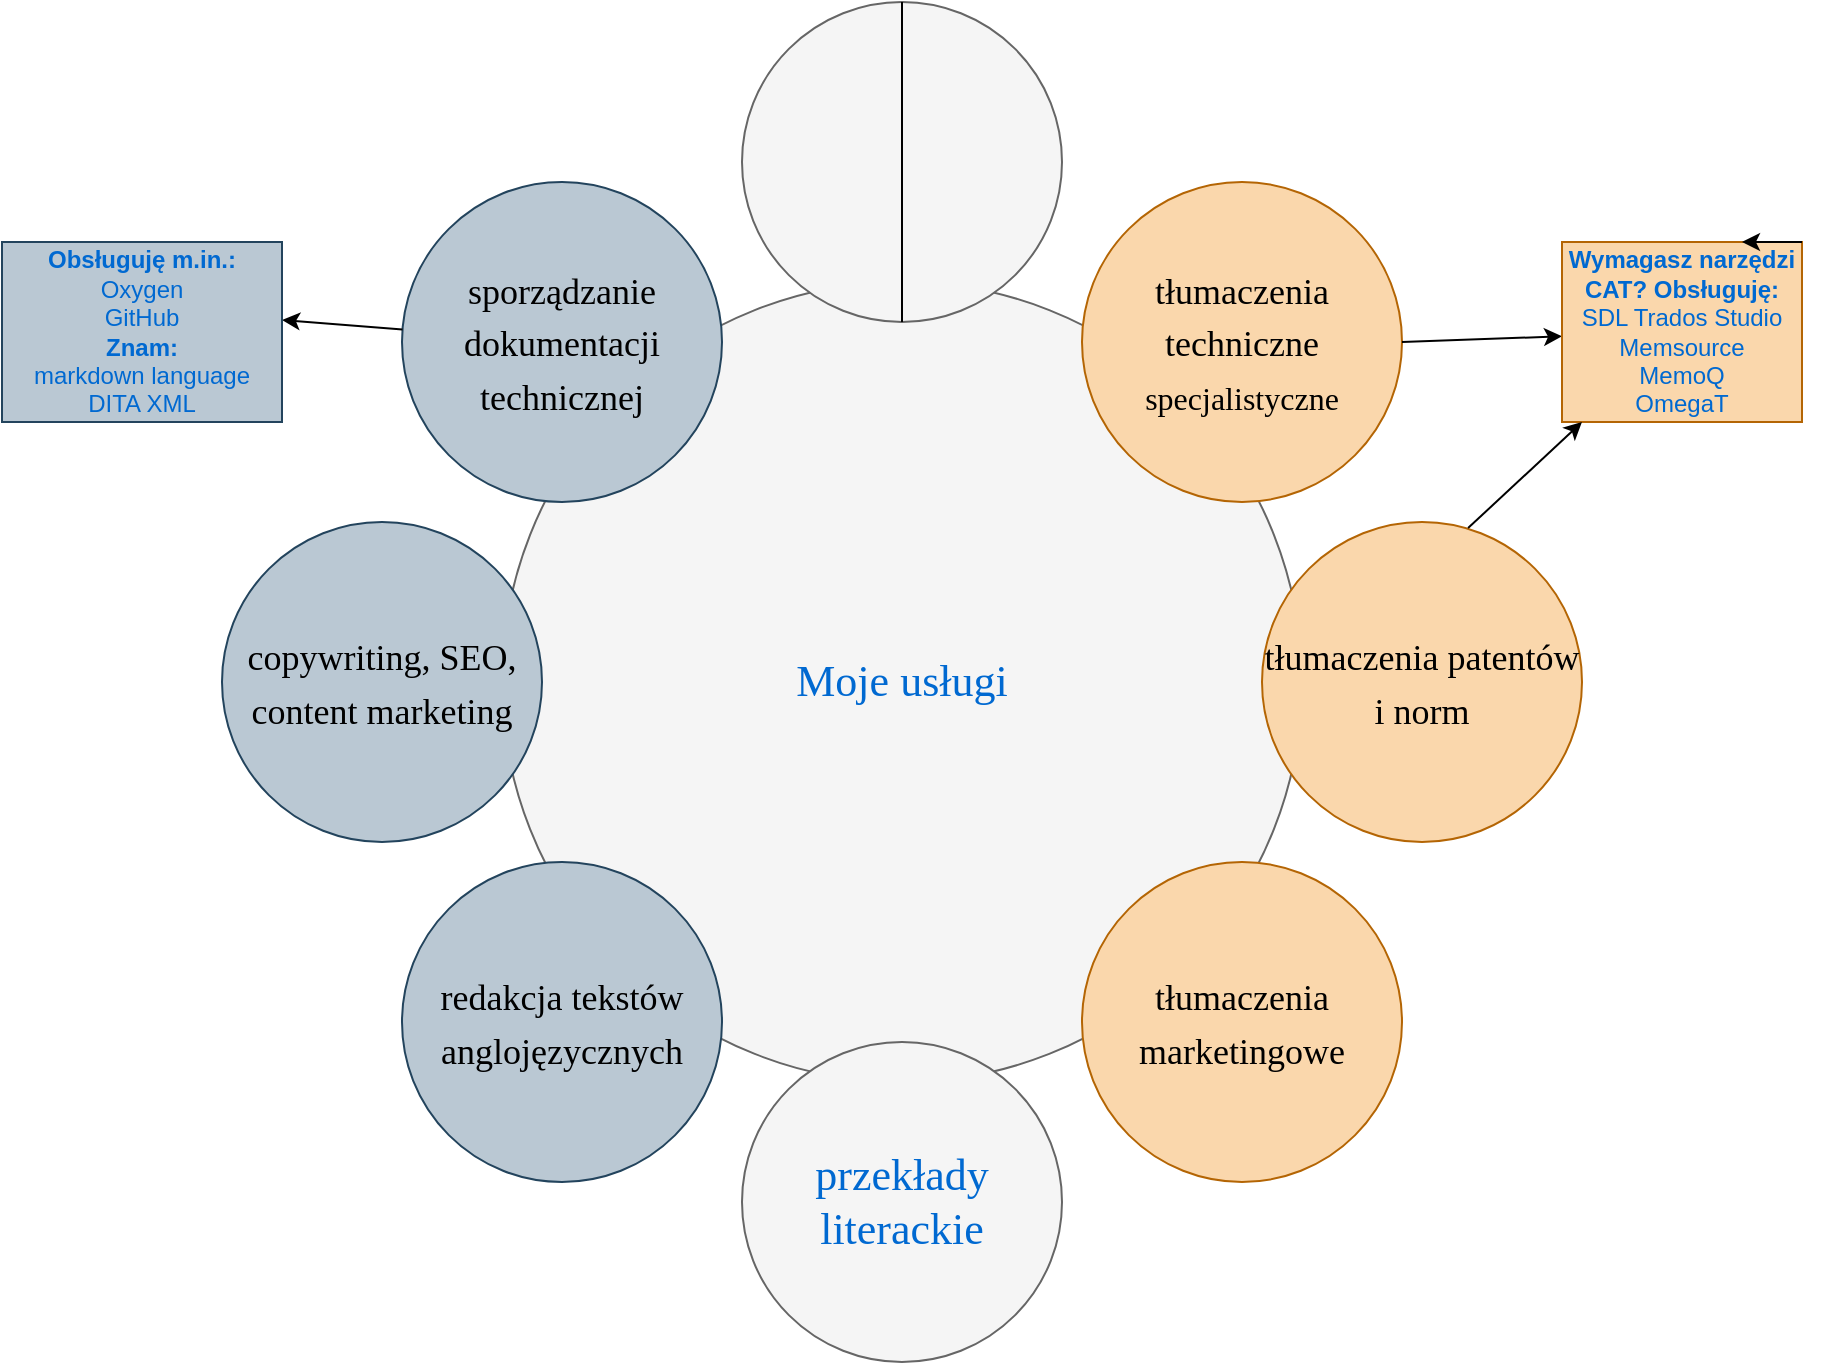 <mxfile version="24.0.7" type="github">
  <diagram name="Page-1" id="dd472eb7-4b8b-5cd9-a60b-b15522922e76">
    <mxGraphModel dx="1050" dy="558" grid="1" gridSize="10" guides="1" tooltips="1" connect="1" arrows="1" fold="1" page="1" pageScale="1" pageWidth="1100" pageHeight="850" background="none" math="0" shadow="0">
      <root>
        <mxCell id="0" />
        <mxCell id="1" parent="0" />
        <mxCell id="374e34682ed331ee-1" value="Moje usługi" style="ellipse;whiteSpace=wrap;html=1;rounded=0;shadow=0;dashed=0;comic=0;fontFamily=Verdana;fontSize=22;fontColor=#0069D1;fillColor=#f5f5f5;strokeColor=#666666;" parent="1" vertex="1">
          <mxGeometry x="330" y="180" width="400" height="400" as="geometry" />
        </mxCell>
        <mxCell id="45236fa5f4b8e91a-1" value="" style="ellipse;whiteSpace=wrap;html=1;rounded=0;shadow=0;dashed=0;comic=0;fontFamily=Verdana;fontSize=22;fontColor=#0069D1;fillColor=#f5f5f5;strokeColor=#666666;" parent="1" vertex="1">
          <mxGeometry x="450" y="40" width="160" height="160" as="geometry" />
        </mxCell>
        <mxCell id="45236fa5f4b8e91a-2" value="przekłady literackie" style="ellipse;whiteSpace=wrap;html=1;rounded=0;shadow=0;dashed=0;comic=0;fontFamily=Verdana;fontSize=22;fontColor=#0069D1;fillColor=#f5f5f5;strokeColor=#666666;" parent="1" vertex="1">
          <mxGeometry x="450" y="560" width="160" height="160" as="geometry" />
        </mxCell>
        <mxCell id="45236fa5f4b8e91a-3" value="&lt;font style=&quot;font-size: 18px;&quot;&gt;tłumaczenia patentów i norm&lt;br&gt;&lt;/font&gt;" style="ellipse;whiteSpace=wrap;html=1;rounded=0;shadow=0;dashed=0;comic=0;fontFamily=Verdana;fontSize=22;fillColor=#fad7ac;strokeColor=#b46504;" parent="1" vertex="1">
          <mxGeometry x="710" y="300" width="160" height="160" as="geometry" />
        </mxCell>
        <mxCell id="45236fa5f4b8e91a-4" value="&lt;font style=&quot;font-size: 18px;&quot;&gt;copywriting, SEO, content marketing&lt;br&gt;&lt;/font&gt;" style="ellipse;whiteSpace=wrap;html=1;rounded=0;shadow=0;dashed=0;comic=0;fontFamily=Verdana;fontSize=22;fillColor=#bac8d3;strokeColor=#23445d;" parent="1" vertex="1">
          <mxGeometry x="190" y="300" width="160" height="160" as="geometry" />
        </mxCell>
        <mxCell id="45236fa5f4b8e91a-5" value="&lt;div&gt;&lt;font style=&quot;font-size: 18px;&quot;&gt;&lt;br&gt;&lt;/font&gt;&lt;/div&gt;&lt;div&gt;&lt;font style=&quot;font-size: 18px;&quot;&gt;sporządzanie dokumentacji techniczn&lt;/font&gt;&lt;font style=&quot;font-size: 18px;&quot;&gt;ej&lt;/font&gt;&lt;/div&gt;&lt;div&gt;&lt;br&gt;&lt;/div&gt;" style="ellipse;whiteSpace=wrap;html=1;rounded=0;shadow=0;dashed=0;comic=0;fontFamily=Verdana;fontSize=22;fillColor=#bac8d3;strokeColor=#23445d;" parent="1" vertex="1">
          <mxGeometry x="280" y="130" width="160" height="160" as="geometry" />
        </mxCell>
        <mxCell id="45236fa5f4b8e91a-6" value="&lt;div&gt;&lt;font face=&quot;Verdana&quot; style=&quot;font-size: 18px;&quot;&gt;tłumaczenia &lt;/font&gt;&lt;font face=&quot;3_kRnwSZ05rTefSs1a9Z&quot; style=&quot;font-size: 18px;&quot;&gt;techniczne&lt;/font&gt;&lt;/div&gt;&lt;div&gt;&lt;font face=&quot;3_kRnwSZ05rTefSs1a9Z&quot; size=&quot;3&quot;&gt;specjalistyczne&lt;br&gt;&lt;/font&gt;&lt;/div&gt;" style="ellipse;whiteSpace=wrap;html=1;rounded=0;shadow=0;dashed=0;comic=0;fontFamily=Verdana;fontSize=22;fillColor=#fad7ac;strokeColor=#b46504;" parent="1" vertex="1">
          <mxGeometry x="620" y="130" width="160" height="160" as="geometry" />
        </mxCell>
        <mxCell id="45236fa5f4b8e91a-7" value="&lt;font style=&quot;font-size: 18px;&quot;&gt;tłumaczenia marketingowe&lt;br&gt;&lt;/font&gt;" style="ellipse;whiteSpace=wrap;html=1;rounded=0;shadow=0;dashed=0;comic=0;fontFamily=Verdana;fontSize=22;fillColor=#fad7ac;strokeColor=#b46504;" parent="1" vertex="1">
          <mxGeometry x="620" y="470" width="160" height="160" as="geometry" />
        </mxCell>
        <mxCell id="45236fa5f4b8e91a-8" value="&lt;font style=&quot;font-size: 12px;&quot;&gt;&lt;font style=&quot;font-size: 18px;&quot;&gt;redakcja tekstów anglojęzycznych&lt;/font&gt;&lt;br&gt;&lt;/font&gt;" style="ellipse;whiteSpace=wrap;html=1;rounded=0;shadow=0;dashed=0;comic=0;fontFamily=Verdana;fontSize=22;fillColor=#bac8d3;strokeColor=#23445d;" parent="1" vertex="1">
          <mxGeometry x="280" y="470" width="160" height="160" as="geometry" />
        </mxCell>
        <mxCell id="bTzxaUfQtD9iZVpZiJUE-4" value="" style="endArrow=classic;html=1;rounded=0;" edge="1" parent="1" target="bTzxaUfQtD9iZVpZiJUE-5">
          <mxGeometry width="50" height="50" relative="1" as="geometry">
            <mxPoint x="780" y="210" as="sourcePoint" />
            <mxPoint x="830" y="160" as="targetPoint" />
          </mxGeometry>
        </mxCell>
        <mxCell id="bTzxaUfQtD9iZVpZiJUE-5" value="&lt;font color=&quot;#0069d1&quot;&gt;&lt;b&gt;Wymagasz narzędzi CAT? Obsługuję:&lt;br&gt;&lt;/b&gt;&lt;/font&gt;&lt;div&gt;&lt;font color=&quot;#0069d1&quot;&gt;SDL Trados Studio&lt;/font&gt;&lt;/div&gt;&lt;div&gt;&lt;font color=&quot;#0069d1&quot;&gt;Memsource&lt;/font&gt;&lt;/div&gt;&lt;div&gt;&lt;font color=&quot;#0069d1&quot;&gt;MemoQ&lt;/font&gt;&lt;/div&gt;&lt;div&gt;&lt;font color=&quot;#0069d1&quot;&gt;OmegaT&lt;br&gt;&lt;/font&gt;&lt;/div&gt;" style="rounded=0;whiteSpace=wrap;html=1;fillColor=#fad7ac;strokeColor=#b46504;" vertex="1" parent="1">
          <mxGeometry x="860" y="160" width="120" height="90" as="geometry" />
        </mxCell>
        <mxCell id="bTzxaUfQtD9iZVpZiJUE-6" style="edgeStyle=orthogonalEdgeStyle;rounded=0;orthogonalLoop=1;jettySize=auto;html=1;exitX=1;exitY=0;exitDx=0;exitDy=0;entryX=0.75;entryY=0;entryDx=0;entryDy=0;" edge="1" parent="1" source="bTzxaUfQtD9iZVpZiJUE-5" target="bTzxaUfQtD9iZVpZiJUE-5">
          <mxGeometry relative="1" as="geometry" />
        </mxCell>
        <mxCell id="bTzxaUfQtD9iZVpZiJUE-11" value="" style="endArrow=classic;html=1;rounded=0;entryX=1;entryY=0.433;entryDx=0;entryDy=0;entryPerimeter=0;" edge="1" parent="1" source="45236fa5f4b8e91a-5" target="bTzxaUfQtD9iZVpZiJUE-13">
          <mxGeometry width="50" height="50" relative="1" as="geometry">
            <mxPoint x="250" y="190" as="sourcePoint" />
            <mxPoint x="220" y="160" as="targetPoint" />
          </mxGeometry>
        </mxCell>
        <mxCell id="bTzxaUfQtD9iZVpZiJUE-13" value="&lt;font color=&quot;#0069d1&quot;&gt;&lt;b&gt;Obsługuję m.in.:&lt;br&gt;&lt;/b&gt;&lt;/font&gt;&lt;div&gt;&lt;font color=&quot;#0069d1&quot;&gt;Oxygen&lt;br&gt;&lt;/font&gt;&lt;/div&gt;&lt;div&gt;&lt;font color=&quot;#0069d1&quot;&gt;GitHub&lt;/font&gt;&lt;/div&gt;&lt;div&gt;&lt;font color=&quot;#0069d1&quot;&gt;&lt;b&gt;Znam:&lt;br&gt;&lt;/b&gt;&lt;/font&gt;&lt;/div&gt;&lt;div&gt;&lt;font color=&quot;#0069d1&quot;&gt;markdown language&lt;/font&gt;&lt;/div&gt;&lt;div&gt;&lt;font color=&quot;#0069d1&quot;&gt;DITA XML&lt;/font&gt;&lt;br&gt;&lt;/div&gt;" style="rounded=0;whiteSpace=wrap;html=1;fillColor=#bac8d3;strokeColor=#23445d;" vertex="1" parent="1">
          <mxGeometry x="80" y="160" width="140" height="90" as="geometry" />
        </mxCell>
        <mxCell id="bTzxaUfQtD9iZVpZiJUE-15" value="" style="endArrow=classic;html=1;rounded=0;exitX=0.644;exitY=0.019;exitDx=0;exitDy=0;exitPerimeter=0;" edge="1" parent="1" source="45236fa5f4b8e91a-3">
          <mxGeometry width="50" height="50" relative="1" as="geometry">
            <mxPoint x="820" y="300" as="sourcePoint" />
            <mxPoint x="870" y="250" as="targetPoint" />
          </mxGeometry>
        </mxCell>
        <mxCell id="bTzxaUfQtD9iZVpZiJUE-16" value="" style="endArrow=none;html=1;rounded=0;entryX=0.5;entryY=0;entryDx=0;entryDy=0;exitX=0.5;exitY=1;exitDx=0;exitDy=0;" edge="1" parent="1" source="45236fa5f4b8e91a-1" target="45236fa5f4b8e91a-1">
          <mxGeometry width="50" height="50" relative="1" as="geometry">
            <mxPoint x="490" y="150" as="sourcePoint" />
            <mxPoint x="540" y="100" as="targetPoint" />
          </mxGeometry>
        </mxCell>
      </root>
    </mxGraphModel>
  </diagram>
</mxfile>
